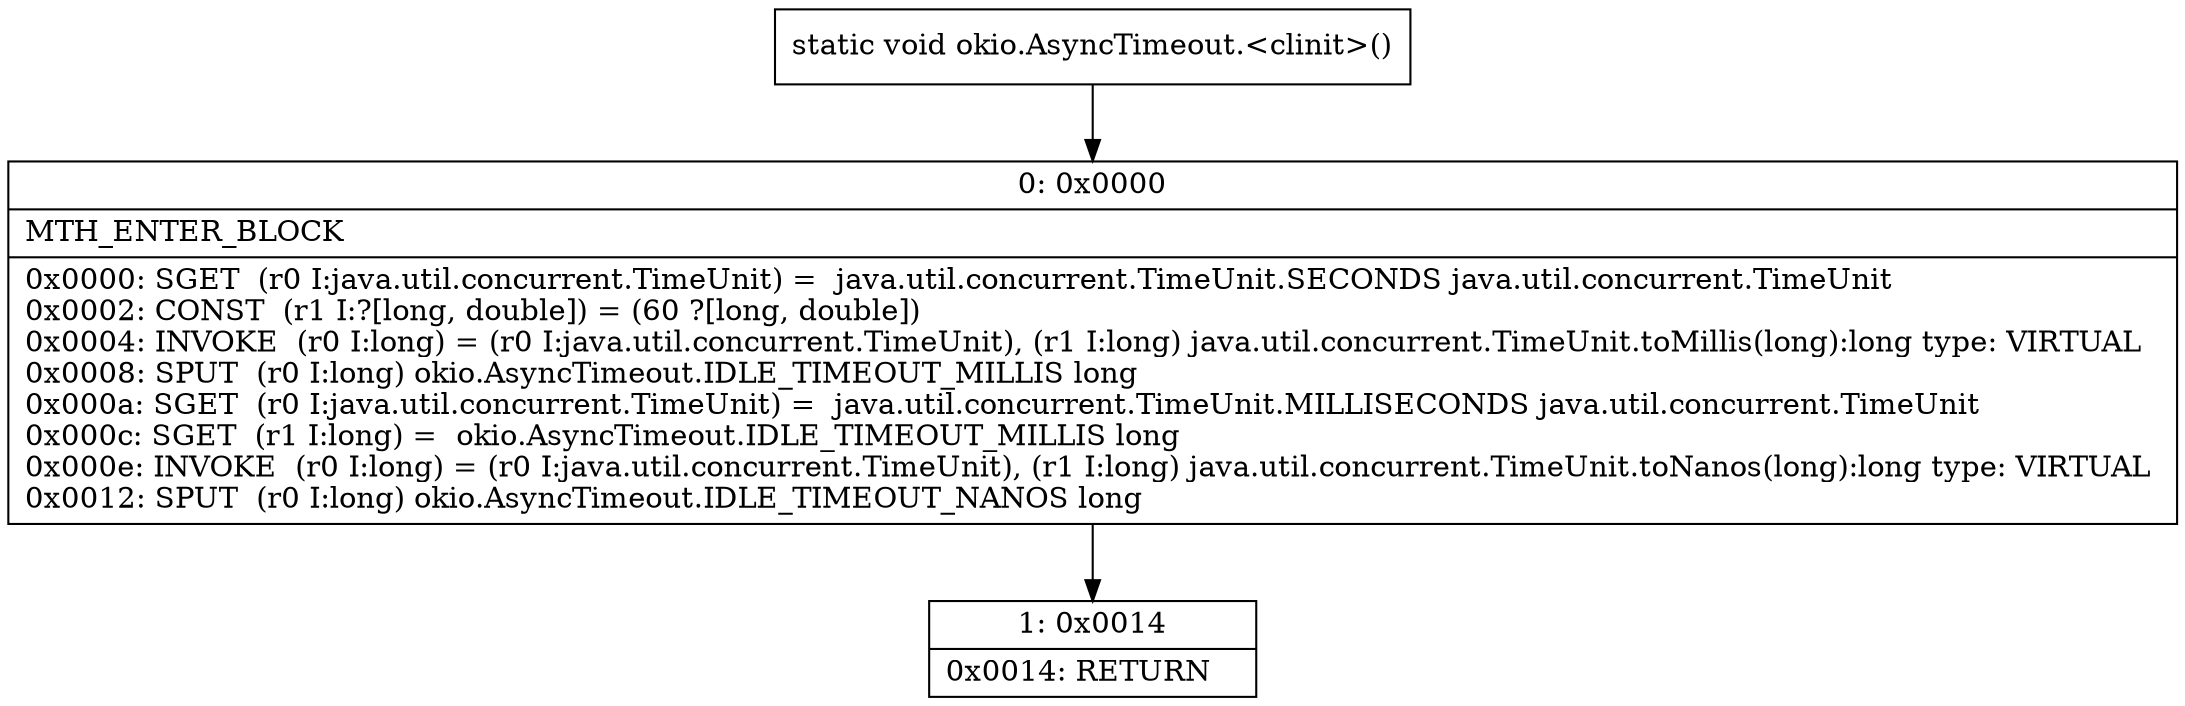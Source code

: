 digraph "CFG forokio.AsyncTimeout.\<clinit\>()V" {
Node_0 [shape=record,label="{0\:\ 0x0000|MTH_ENTER_BLOCK\l|0x0000: SGET  (r0 I:java.util.concurrent.TimeUnit) =  java.util.concurrent.TimeUnit.SECONDS java.util.concurrent.TimeUnit \l0x0002: CONST  (r1 I:?[long, double]) = (60 ?[long, double]) \l0x0004: INVOKE  (r0 I:long) = (r0 I:java.util.concurrent.TimeUnit), (r1 I:long) java.util.concurrent.TimeUnit.toMillis(long):long type: VIRTUAL \l0x0008: SPUT  (r0 I:long) okio.AsyncTimeout.IDLE_TIMEOUT_MILLIS long \l0x000a: SGET  (r0 I:java.util.concurrent.TimeUnit) =  java.util.concurrent.TimeUnit.MILLISECONDS java.util.concurrent.TimeUnit \l0x000c: SGET  (r1 I:long) =  okio.AsyncTimeout.IDLE_TIMEOUT_MILLIS long \l0x000e: INVOKE  (r0 I:long) = (r0 I:java.util.concurrent.TimeUnit), (r1 I:long) java.util.concurrent.TimeUnit.toNanos(long):long type: VIRTUAL \l0x0012: SPUT  (r0 I:long) okio.AsyncTimeout.IDLE_TIMEOUT_NANOS long \l}"];
Node_1 [shape=record,label="{1\:\ 0x0014|0x0014: RETURN   \l}"];
MethodNode[shape=record,label="{static void okio.AsyncTimeout.\<clinit\>() }"];
MethodNode -> Node_0;
Node_0 -> Node_1;
}

